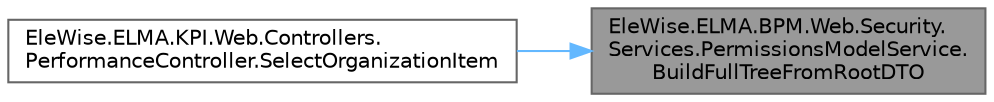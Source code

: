 digraph "EleWise.ELMA.BPM.Web.Security.Services.PermissionsModelService.BuildFullTreeFromRootDTO"
{
 // LATEX_PDF_SIZE
  bgcolor="transparent";
  edge [fontname=Helvetica,fontsize=10,labelfontname=Helvetica,labelfontsize=10];
  node [fontname=Helvetica,fontsize=10,shape=box,height=0.2,width=0.4];
  rankdir="RL";
  Node1 [id="Node000001",label="EleWise.ELMA.BPM.Web.Security.\lServices.PermissionsModelService.\lBuildFullTreeFromRootDTO",height=0.2,width=0.4,color="gray40", fillcolor="grey60", style="filled", fontcolor="black",tooltip="Построение полного дерева должностей организации (без пользователей)"];
  Node1 -> Node2 [id="edge1_Node000001_Node000002",dir="back",color="steelblue1",style="solid",tooltip=" "];
  Node2 [id="Node000002",label="EleWise.ELMA.KPI.Web.Controllers.\lPerformanceController.SelectOrganizationItem",height=0.2,width=0.4,color="grey40", fillcolor="white", style="filled",URL="$class_ele_wise_1_1_e_l_m_a_1_1_k_p_i_1_1_web_1_1_controllers_1_1_performance_controller.html#a5d9256fe22c6d7961200912179900b47",tooltip=" "];
}
